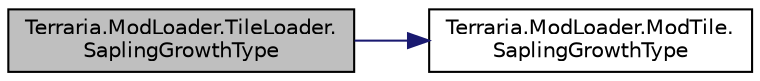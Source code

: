 digraph "Terraria.ModLoader.TileLoader.SaplingGrowthType"
{
  edge [fontname="Helvetica",fontsize="10",labelfontname="Helvetica",labelfontsize="10"];
  node [fontname="Helvetica",fontsize="10",shape=record];
  rankdir="LR";
  Node158 [label="Terraria.ModLoader.TileLoader.\lSaplingGrowthType",height=0.2,width=0.4,color="black", fillcolor="grey75", style="filled", fontcolor="black"];
  Node158 -> Node159 [color="midnightblue",fontsize="10",style="solid",fontname="Helvetica"];
  Node159 [label="Terraria.ModLoader.ModTile.\lSaplingGrowthType",height=0.2,width=0.4,color="black", fillcolor="white", style="filled",URL="$class_terraria_1_1_mod_loader_1_1_mod_tile.html#ae02d585c05a868c401fda0924c0e10aa",tooltip="Allows this tile to support a sapling that can eventually grow into a tree. The type of the sapling s..."];
}

